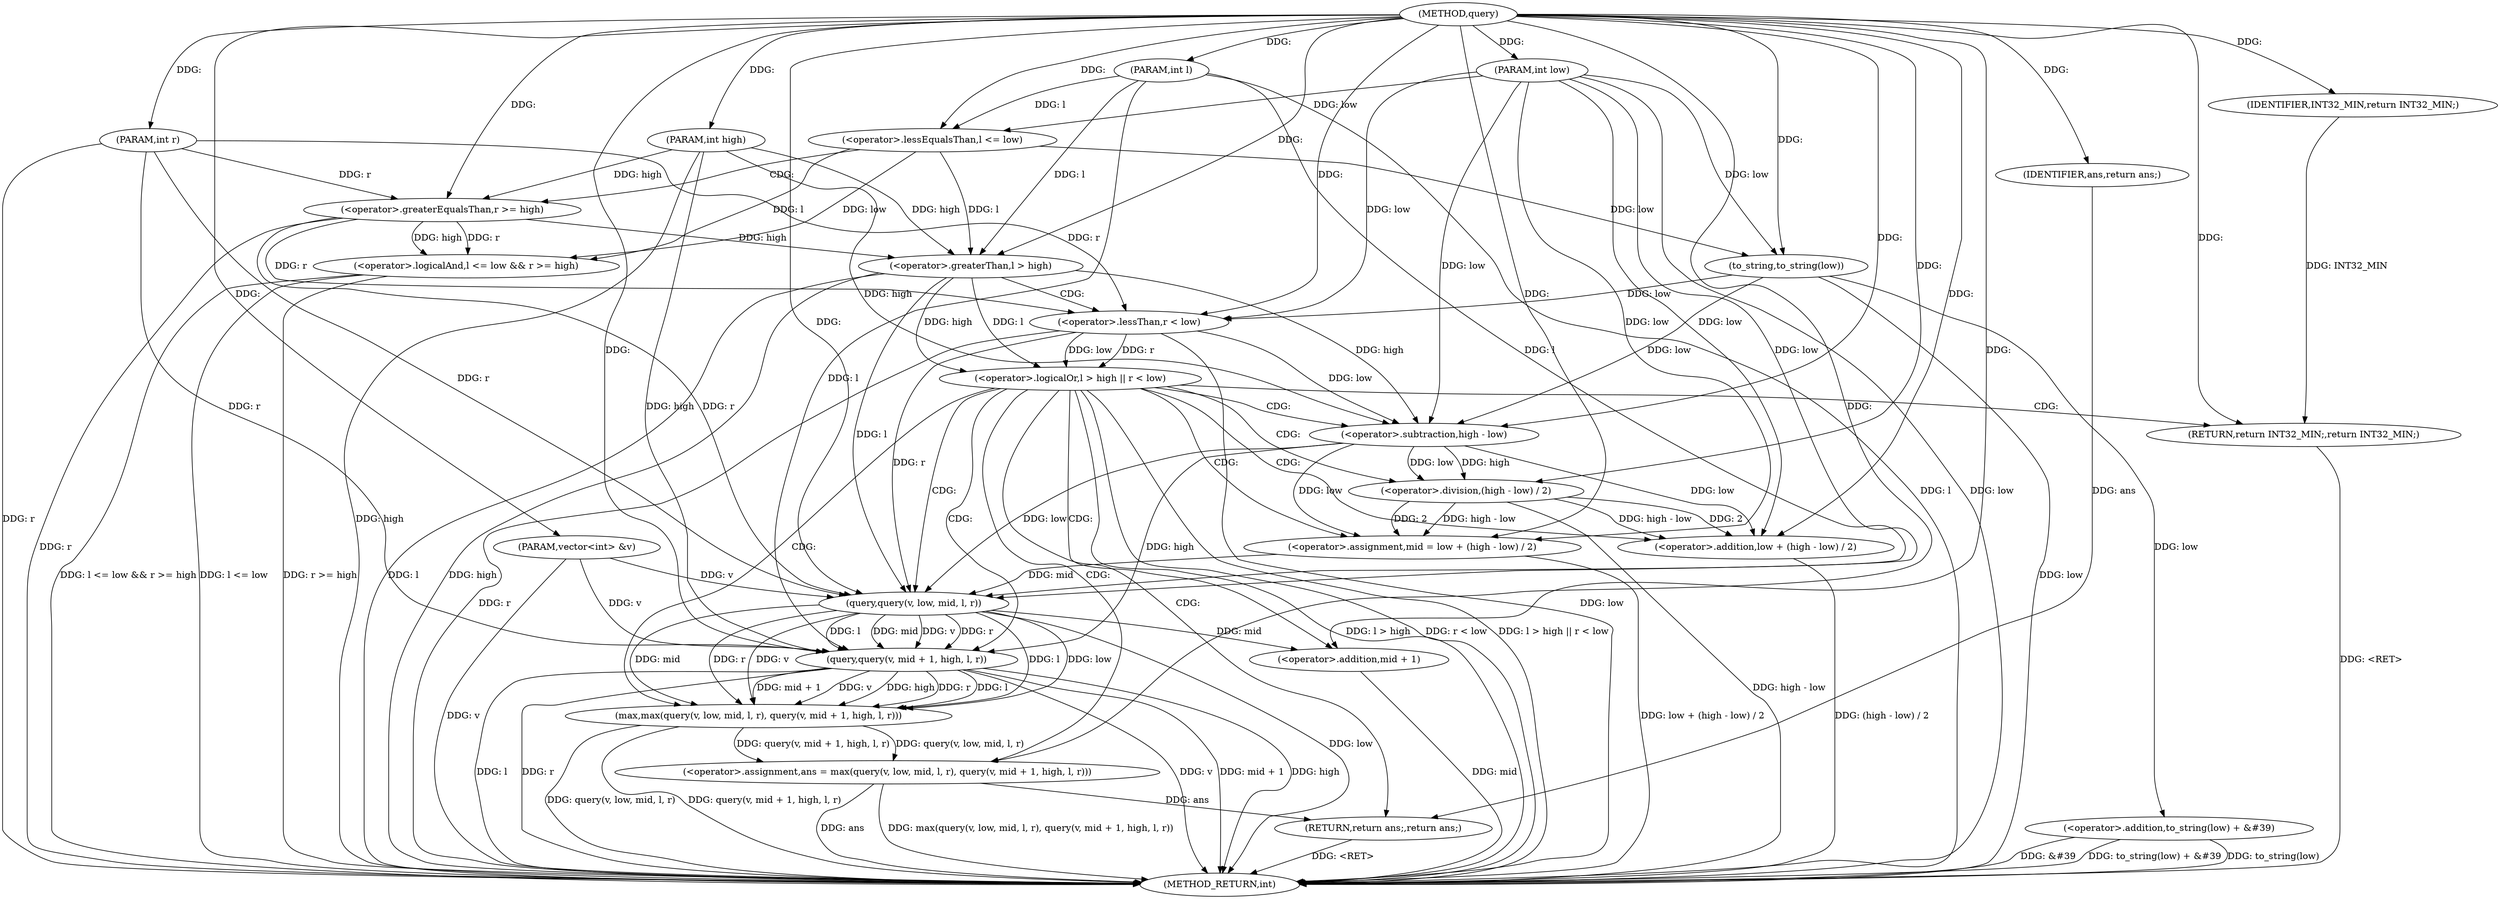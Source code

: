 digraph "query" {  
"1000543" [label = "(METHOD,query)" ]
"1000605" [label = "(METHOD_RETURN,int)" ]
"1000544" [label = "(PARAM,vector<int> &v)" ]
"1000545" [label = "(PARAM,int low)" ]
"1000546" [label = "(PARAM,int high)" ]
"1000547" [label = "(PARAM,int l)" ]
"1000548" [label = "(PARAM,int r)" ]
"1000558" [label = "(<operator>.addition,to_string(low) + &#39)" ]
"1000576" [label = "(<operator>.assignment,mid = low + (high - low) / 2)" ]
"1000586" [label = "(<operator>.assignment,ans = max(query(v, low, mid, l, r), query(v, mid + 1, high, l, r)))" ]
"1000603" [label = "(RETURN,return ans;,return ans;)" ]
"1000551" [label = "(<operator>.logicalAnd,l <= low && r >= high)" ]
"1000566" [label = "(<operator>.logicalOr,l > high || r < low)" ]
"1000573" [label = "(RETURN,return INT32_MIN;,return INT32_MIN;)" ]
"1000604" [label = "(IDENTIFIER,ans,return ans;)" ]
"1000559" [label = "(to_string,to_string(low))" ]
"1000574" [label = "(IDENTIFIER,INT32_MIN,return INT32_MIN;)" ]
"1000578" [label = "(<operator>.addition,low + (high - low) / 2)" ]
"1000588" [label = "(max,max(query(v, low, mid, l, r), query(v, mid + 1, high, l, r)))" ]
"1000552" [label = "(<operator>.lessEqualsThan,l <= low)" ]
"1000555" [label = "(<operator>.greaterEqualsThan,r >= high)" ]
"1000567" [label = "(<operator>.greaterThan,l > high)" ]
"1000570" [label = "(<operator>.lessThan,r < low)" ]
"1000580" [label = "(<operator>.division,(high - low) / 2)" ]
"1000589" [label = "(query,query(v, low, mid, l, r))" ]
"1000595" [label = "(query,query(v, mid + 1, high, l, r))" ]
"1000581" [label = "(<operator>.subtraction,high - low)" ]
"1000597" [label = "(<operator>.addition,mid + 1)" ]
  "1000573" -> "1000605"  [ label = "DDG: <RET>"] 
  "1000544" -> "1000605"  [ label = "DDG: v"] 
  "1000545" -> "1000605"  [ label = "DDG: low"] 
  "1000546" -> "1000605"  [ label = "DDG: high"] 
  "1000547" -> "1000605"  [ label = "DDG: l"] 
  "1000548" -> "1000605"  [ label = "DDG: r"] 
  "1000551" -> "1000605"  [ label = "DDG: l <= low"] 
  "1000555" -> "1000605"  [ label = "DDG: r"] 
  "1000551" -> "1000605"  [ label = "DDG: r >= high"] 
  "1000551" -> "1000605"  [ label = "DDG: l <= low && r >= high"] 
  "1000559" -> "1000605"  [ label = "DDG: low"] 
  "1000558" -> "1000605"  [ label = "DDG: to_string(low)"] 
  "1000558" -> "1000605"  [ label = "DDG: &#39"] 
  "1000558" -> "1000605"  [ label = "DDG: to_string(low) + &#39"] 
  "1000567" -> "1000605"  [ label = "DDG: l"] 
  "1000567" -> "1000605"  [ label = "DDG: high"] 
  "1000566" -> "1000605"  [ label = "DDG: l > high"] 
  "1000570" -> "1000605"  [ label = "DDG: r"] 
  "1000570" -> "1000605"  [ label = "DDG: low"] 
  "1000566" -> "1000605"  [ label = "DDG: r < low"] 
  "1000566" -> "1000605"  [ label = "DDG: l > high || r < low"] 
  "1000580" -> "1000605"  [ label = "DDG: high - low"] 
  "1000578" -> "1000605"  [ label = "DDG: (high - low) / 2"] 
  "1000576" -> "1000605"  [ label = "DDG: low + (high - low) / 2"] 
  "1000586" -> "1000605"  [ label = "DDG: ans"] 
  "1000589" -> "1000605"  [ label = "DDG: low"] 
  "1000588" -> "1000605"  [ label = "DDG: query(v, low, mid, l, r)"] 
  "1000595" -> "1000605"  [ label = "DDG: v"] 
  "1000597" -> "1000605"  [ label = "DDG: mid"] 
  "1000595" -> "1000605"  [ label = "DDG: mid + 1"] 
  "1000595" -> "1000605"  [ label = "DDG: high"] 
  "1000595" -> "1000605"  [ label = "DDG: l"] 
  "1000595" -> "1000605"  [ label = "DDG: r"] 
  "1000588" -> "1000605"  [ label = "DDG: query(v, mid + 1, high, l, r)"] 
  "1000586" -> "1000605"  [ label = "DDG: max(query(v, low, mid, l, r), query(v, mid + 1, high, l, r))"] 
  "1000603" -> "1000605"  [ label = "DDG: <RET>"] 
  "1000543" -> "1000544"  [ label = "DDG: "] 
  "1000543" -> "1000545"  [ label = "DDG: "] 
  "1000543" -> "1000546"  [ label = "DDG: "] 
  "1000543" -> "1000547"  [ label = "DDG: "] 
  "1000543" -> "1000548"  [ label = "DDG: "] 
  "1000559" -> "1000558"  [ label = "DDG: low"] 
  "1000581" -> "1000576"  [ label = "DDG: low"] 
  "1000545" -> "1000576"  [ label = "DDG: low"] 
  "1000543" -> "1000576"  [ label = "DDG: "] 
  "1000580" -> "1000576"  [ label = "DDG: 2"] 
  "1000580" -> "1000576"  [ label = "DDG: high - low"] 
  "1000588" -> "1000586"  [ label = "DDG: query(v, low, mid, l, r)"] 
  "1000588" -> "1000586"  [ label = "DDG: query(v, mid + 1, high, l, r)"] 
  "1000604" -> "1000603"  [ label = "DDG: ans"] 
  "1000586" -> "1000603"  [ label = "DDG: ans"] 
  "1000574" -> "1000573"  [ label = "DDG: INT32_MIN"] 
  "1000543" -> "1000573"  [ label = "DDG: "] 
  "1000543" -> "1000586"  [ label = "DDG: "] 
  "1000543" -> "1000604"  [ label = "DDG: "] 
  "1000552" -> "1000551"  [ label = "DDG: l"] 
  "1000552" -> "1000551"  [ label = "DDG: low"] 
  "1000555" -> "1000551"  [ label = "DDG: r"] 
  "1000555" -> "1000551"  [ label = "DDG: high"] 
  "1000552" -> "1000559"  [ label = "DDG: low"] 
  "1000545" -> "1000559"  [ label = "DDG: low"] 
  "1000543" -> "1000559"  [ label = "DDG: "] 
  "1000567" -> "1000566"  [ label = "DDG: high"] 
  "1000567" -> "1000566"  [ label = "DDG: l"] 
  "1000570" -> "1000566"  [ label = "DDG: r"] 
  "1000570" -> "1000566"  [ label = "DDG: low"] 
  "1000543" -> "1000574"  [ label = "DDG: "] 
  "1000581" -> "1000578"  [ label = "DDG: low"] 
  "1000545" -> "1000578"  [ label = "DDG: low"] 
  "1000543" -> "1000578"  [ label = "DDG: "] 
  "1000580" -> "1000578"  [ label = "DDG: 2"] 
  "1000580" -> "1000578"  [ label = "DDG: high - low"] 
  "1000589" -> "1000588"  [ label = "DDG: l"] 
  "1000589" -> "1000588"  [ label = "DDG: v"] 
  "1000589" -> "1000588"  [ label = "DDG: low"] 
  "1000589" -> "1000588"  [ label = "DDG: mid"] 
  "1000589" -> "1000588"  [ label = "DDG: r"] 
  "1000595" -> "1000588"  [ label = "DDG: v"] 
  "1000595" -> "1000588"  [ label = "DDG: high"] 
  "1000595" -> "1000588"  [ label = "DDG: r"] 
  "1000595" -> "1000588"  [ label = "DDG: l"] 
  "1000595" -> "1000588"  [ label = "DDG: mid + 1"] 
  "1000547" -> "1000552"  [ label = "DDG: l"] 
  "1000543" -> "1000552"  [ label = "DDG: "] 
  "1000545" -> "1000552"  [ label = "DDG: low"] 
  "1000548" -> "1000555"  [ label = "DDG: r"] 
  "1000543" -> "1000555"  [ label = "DDG: "] 
  "1000546" -> "1000555"  [ label = "DDG: high"] 
  "1000552" -> "1000567"  [ label = "DDG: l"] 
  "1000547" -> "1000567"  [ label = "DDG: l"] 
  "1000543" -> "1000567"  [ label = "DDG: "] 
  "1000555" -> "1000567"  [ label = "DDG: high"] 
  "1000546" -> "1000567"  [ label = "DDG: high"] 
  "1000555" -> "1000570"  [ label = "DDG: r"] 
  "1000548" -> "1000570"  [ label = "DDG: r"] 
  "1000543" -> "1000570"  [ label = "DDG: "] 
  "1000559" -> "1000570"  [ label = "DDG: low"] 
  "1000545" -> "1000570"  [ label = "DDG: low"] 
  "1000581" -> "1000580"  [ label = "DDG: high"] 
  "1000581" -> "1000580"  [ label = "DDG: low"] 
  "1000543" -> "1000580"  [ label = "DDG: "] 
  "1000544" -> "1000589"  [ label = "DDG: v"] 
  "1000543" -> "1000589"  [ label = "DDG: "] 
  "1000567" -> "1000589"  [ label = "DDG: l"] 
  "1000547" -> "1000589"  [ label = "DDG: l"] 
  "1000545" -> "1000589"  [ label = "DDG: low"] 
  "1000581" -> "1000589"  [ label = "DDG: low"] 
  "1000576" -> "1000589"  [ label = "DDG: mid"] 
  "1000555" -> "1000589"  [ label = "DDG: r"] 
  "1000570" -> "1000589"  [ label = "DDG: r"] 
  "1000548" -> "1000589"  [ label = "DDG: r"] 
  "1000589" -> "1000595"  [ label = "DDG: v"] 
  "1000544" -> "1000595"  [ label = "DDG: v"] 
  "1000543" -> "1000595"  [ label = "DDG: "] 
  "1000581" -> "1000595"  [ label = "DDG: high"] 
  "1000546" -> "1000595"  [ label = "DDG: high"] 
  "1000589" -> "1000595"  [ label = "DDG: r"] 
  "1000548" -> "1000595"  [ label = "DDG: r"] 
  "1000589" -> "1000595"  [ label = "DDG: l"] 
  "1000547" -> "1000595"  [ label = "DDG: l"] 
  "1000589" -> "1000595"  [ label = "DDG: mid"] 
  "1000567" -> "1000581"  [ label = "DDG: high"] 
  "1000546" -> "1000581"  [ label = "DDG: high"] 
  "1000543" -> "1000581"  [ label = "DDG: "] 
  "1000559" -> "1000581"  [ label = "DDG: low"] 
  "1000570" -> "1000581"  [ label = "DDG: low"] 
  "1000545" -> "1000581"  [ label = "DDG: low"] 
  "1000589" -> "1000597"  [ label = "DDG: mid"] 
  "1000543" -> "1000597"  [ label = "DDG: "] 
  "1000566" -> "1000576"  [ label = "CDG: "] 
  "1000566" -> "1000586"  [ label = "CDG: "] 
  "1000566" -> "1000595"  [ label = "CDG: "] 
  "1000566" -> "1000578"  [ label = "CDG: "] 
  "1000566" -> "1000581"  [ label = "CDG: "] 
  "1000566" -> "1000573"  [ label = "CDG: "] 
  "1000566" -> "1000588"  [ label = "CDG: "] 
  "1000566" -> "1000603"  [ label = "CDG: "] 
  "1000566" -> "1000597"  [ label = "CDG: "] 
  "1000566" -> "1000580"  [ label = "CDG: "] 
  "1000566" -> "1000589"  [ label = "CDG: "] 
  "1000552" -> "1000555"  [ label = "CDG: "] 
  "1000567" -> "1000570"  [ label = "CDG: "] 
}
